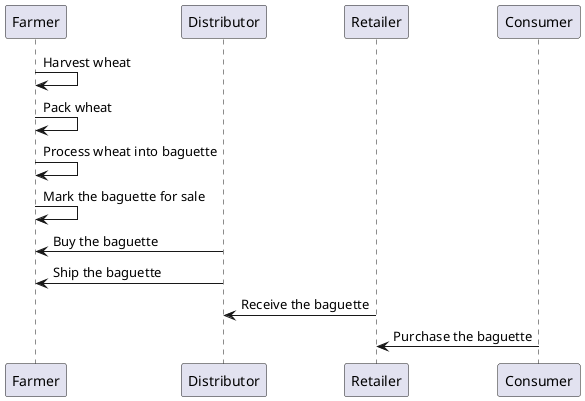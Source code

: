@startuml

Farmer -> Farmer: Harvest wheat
Farmer -> Farmer: Pack wheat
Farmer -> Farmer: Process wheat into baguette
Farmer -> Farmer: Mark the baguette for sale
Farmer <- Distributor: Buy the baguette
Farmer <- Distributor: Ship the baguette
Distributor <- Retailer: Receive the baguette
Retailer <- Consumer: Purchase the baguette

@enduml
